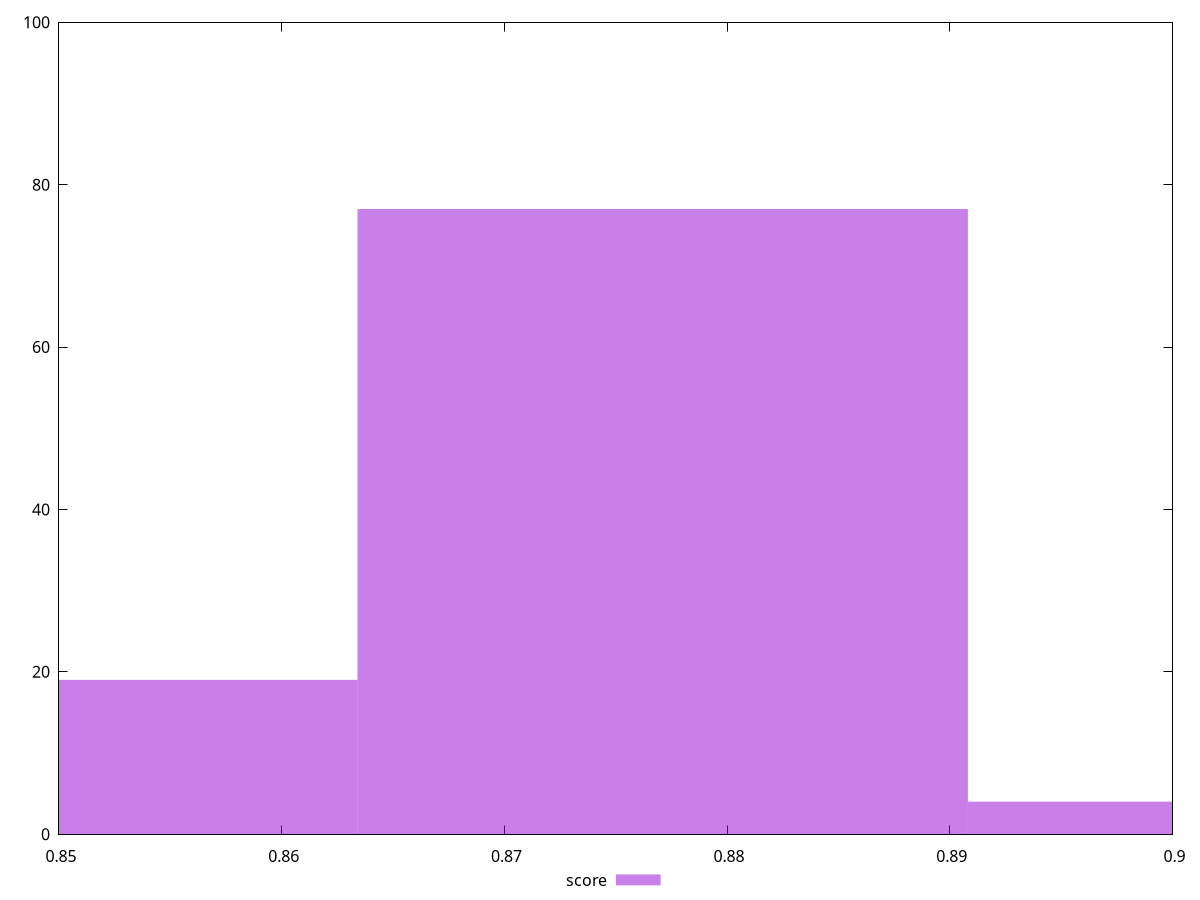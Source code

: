 reset

$score <<EOF
0.8771078531248669 77
0.8496982327147149 19
0.904517473535019 4
EOF

set key outside below
set boxwidth 0.027409620410152092
set xrange [0.85:0.9]
set yrange [0:100]
set trange [0:100]
set style fill transparent solid 0.5 noborder
set terminal svg size 640, 490 enhanced background rgb 'white'
set output "report_00025_2021-02-22T21:38:55.199Z/first-meaningful-paint/samples/pages+cached+noadtech+nomedia/score/histogram.svg"

plot $score title "score" with boxes

reset

